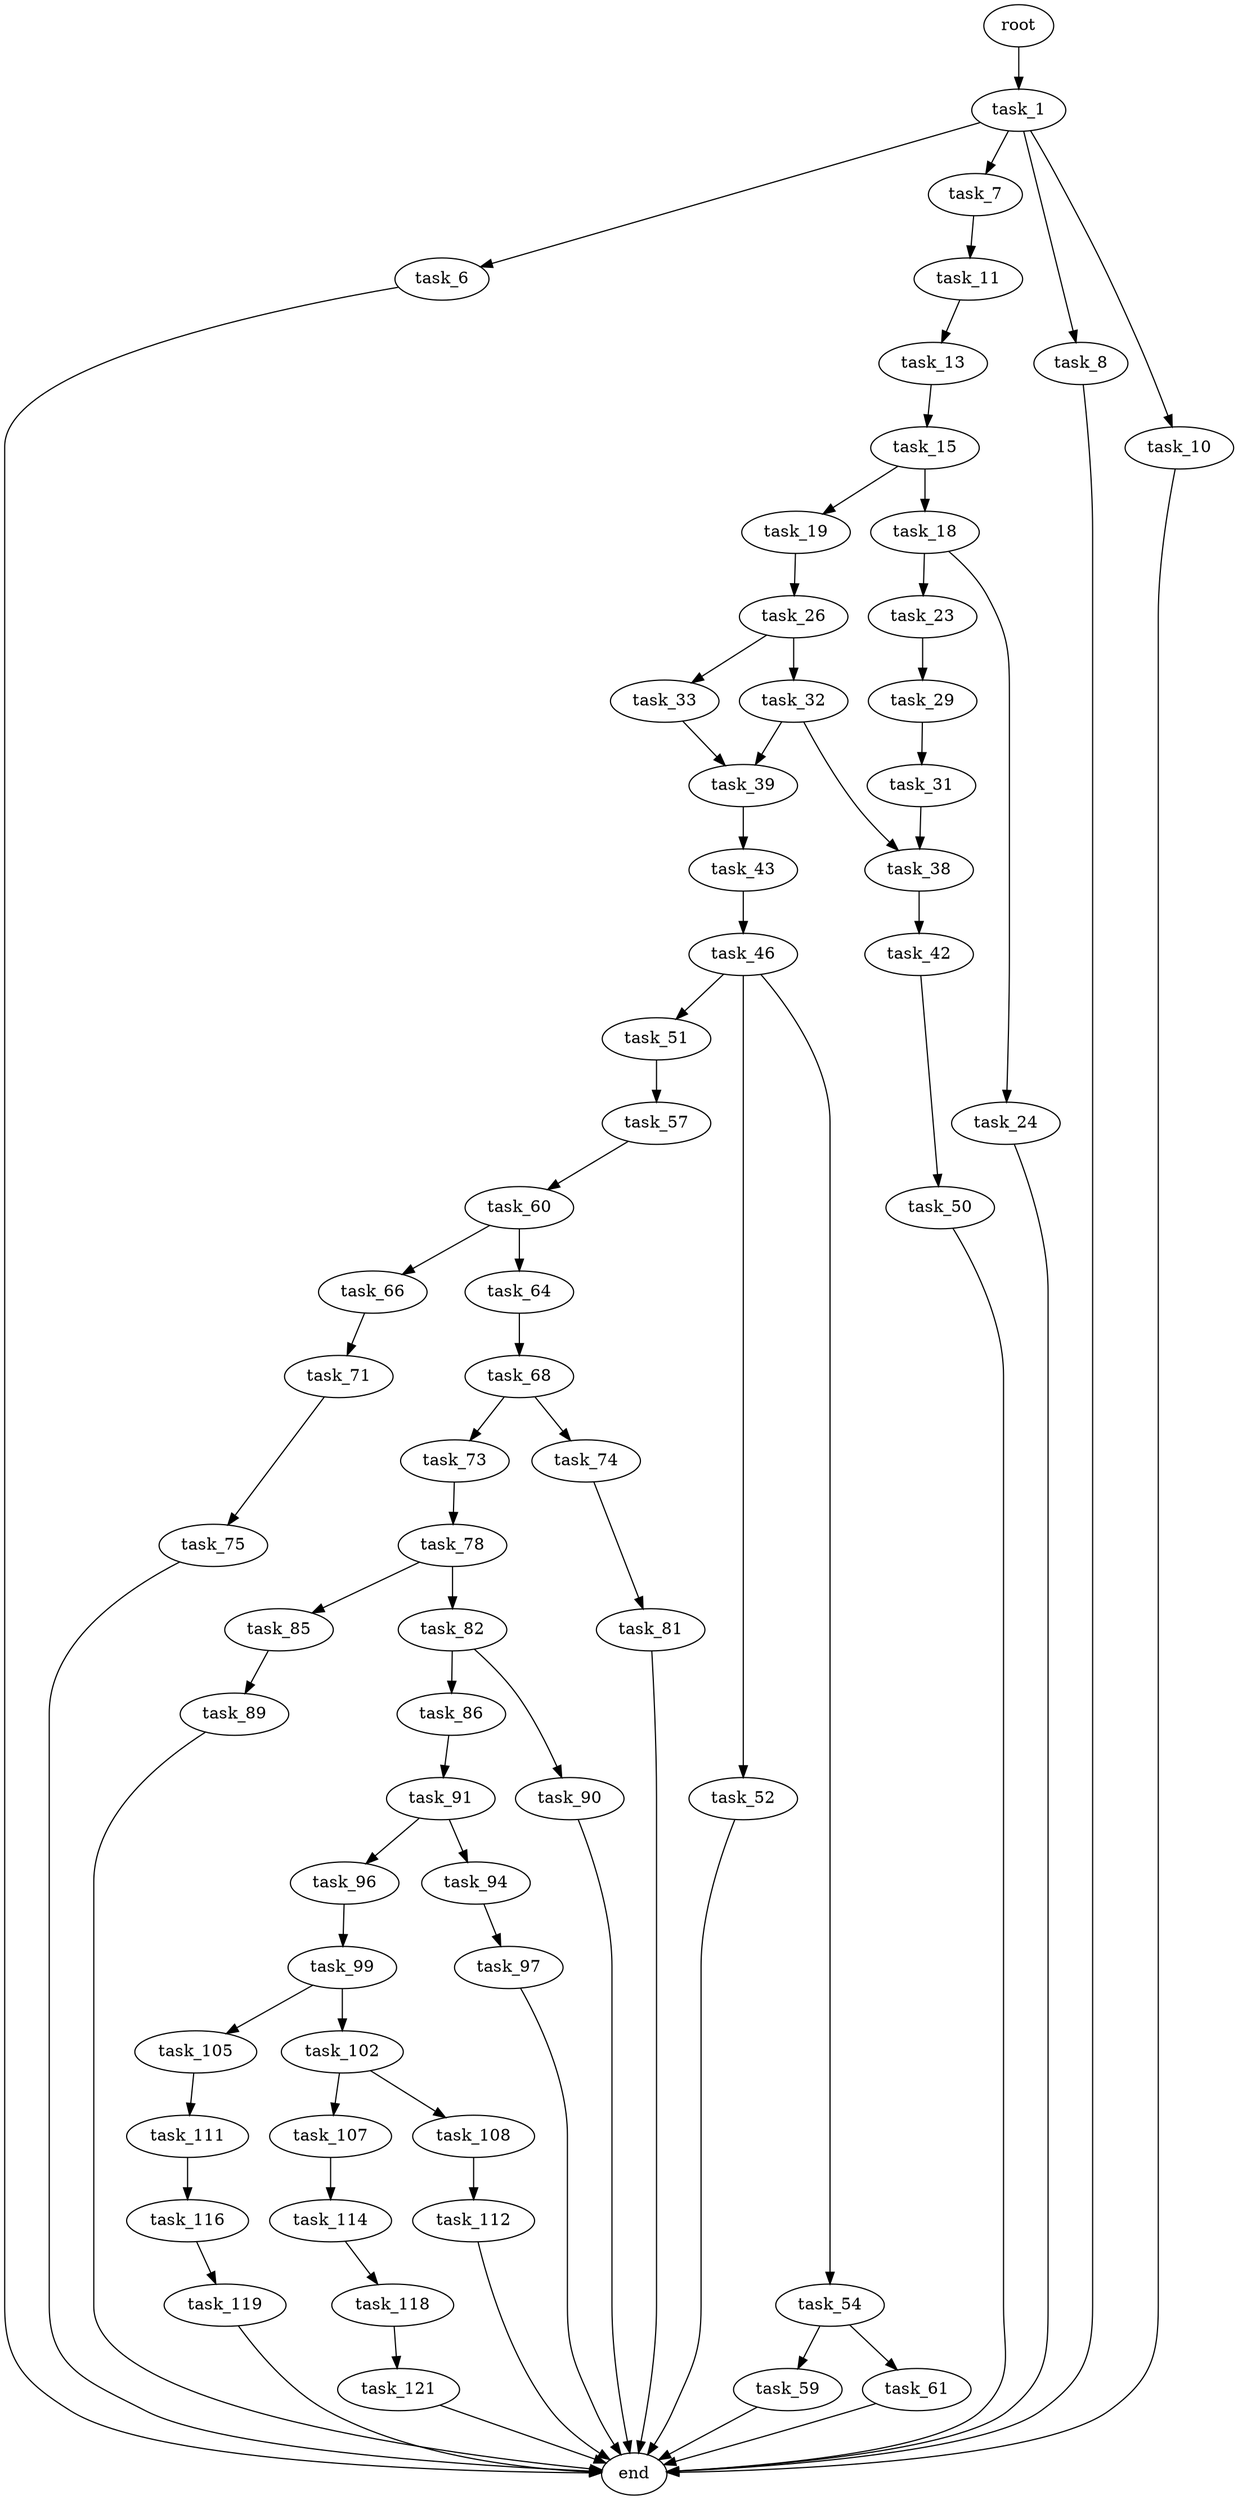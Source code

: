 digraph G {
  root [size="0.000000"];
  task_1 [size="134217728000.000000"];
  task_6 [size="175307103712.000000"];
  task_7 [size="1073741824000.000000"];
  task_8 [size="39216389051.000000"];
  task_10 [size="111413783820.000000"];
  end [size="0.000000"];
  task_11 [size="68719476736.000000"];
  task_13 [size="12309725571.000000"];
  task_15 [size="296736677251.000000"];
  task_18 [size="1419995017722.000000"];
  task_19 [size="671280128532.000000"];
  task_23 [size="68719476736.000000"];
  task_24 [size="28991029248.000000"];
  task_26 [size="70281058422.000000"];
  task_29 [size="30222426658.000000"];
  task_32 [size="231928233984.000000"];
  task_33 [size="782757789696.000000"];
  task_31 [size="13071536008.000000"];
  task_38 [size="17659951319.000000"];
  task_39 [size="782757789696.000000"];
  task_42 [size="1339135726.000000"];
  task_43 [size="168080522172.000000"];
  task_50 [size="24174631256.000000"];
  task_46 [size="82153033569.000000"];
  task_51 [size="4410795962.000000"];
  task_52 [size="1434078479.000000"];
  task_54 [size="8589934592.000000"];
  task_57 [size="17097353816.000000"];
  task_59 [size="14270058103.000000"];
  task_61 [size="44648002020.000000"];
  task_60 [size="274471950163.000000"];
  task_64 [size="491377447756.000000"];
  task_66 [size="673552668984.000000"];
  task_68 [size="17044755971.000000"];
  task_71 [size="3140959079.000000"];
  task_73 [size="1091211039223.000000"];
  task_74 [size="804651695588.000000"];
  task_75 [size="368293445632.000000"];
  task_78 [size="782757789696.000000"];
  task_81 [size="1073741824000.000000"];
  task_82 [size="268189709164.000000"];
  task_85 [size="1020317896879.000000"];
  task_86 [size="68719476736.000000"];
  task_90 [size="3203207456.000000"];
  task_89 [size="371332342212.000000"];
  task_91 [size="28991029248.000000"];
  task_94 [size="747847374196.000000"];
  task_96 [size="134217728000.000000"];
  task_97 [size="5306398035.000000"];
  task_99 [size="26300292372.000000"];
  task_102 [size="2030148726.000000"];
  task_105 [size="8589934592.000000"];
  task_107 [size="5182261272.000000"];
  task_108 [size="8484397282.000000"];
  task_111 [size="1827048175.000000"];
  task_114 [size="245576952797.000000"];
  task_112 [size="4547873725.000000"];
  task_116 [size="28991029248.000000"];
  task_118 [size="63283950244.000000"];
  task_119 [size="12262155021.000000"];
  task_121 [size="28991029248.000000"];

  root -> task_1 [size="1.000000"];
  task_1 -> task_6 [size="209715200.000000"];
  task_1 -> task_7 [size="209715200.000000"];
  task_1 -> task_8 [size="209715200.000000"];
  task_1 -> task_10 [size="209715200.000000"];
  task_6 -> end [size="1.000000"];
  task_7 -> task_11 [size="838860800.000000"];
  task_8 -> end [size="1.000000"];
  task_10 -> end [size="1.000000"];
  task_11 -> task_13 [size="134217728.000000"];
  task_13 -> task_15 [size="209715200.000000"];
  task_15 -> task_18 [size="838860800.000000"];
  task_15 -> task_19 [size="838860800.000000"];
  task_18 -> task_23 [size="838860800.000000"];
  task_18 -> task_24 [size="838860800.000000"];
  task_19 -> task_26 [size="536870912.000000"];
  task_23 -> task_29 [size="134217728.000000"];
  task_24 -> end [size="1.000000"];
  task_26 -> task_32 [size="209715200.000000"];
  task_26 -> task_33 [size="209715200.000000"];
  task_29 -> task_31 [size="536870912.000000"];
  task_32 -> task_38 [size="301989888.000000"];
  task_32 -> task_39 [size="301989888.000000"];
  task_33 -> task_39 [size="679477248.000000"];
  task_31 -> task_38 [size="301989888.000000"];
  task_38 -> task_42 [size="411041792.000000"];
  task_39 -> task_43 [size="679477248.000000"];
  task_42 -> task_50 [size="33554432.000000"];
  task_43 -> task_46 [size="134217728.000000"];
  task_50 -> end [size="1.000000"];
  task_46 -> task_51 [size="75497472.000000"];
  task_46 -> task_52 [size="75497472.000000"];
  task_46 -> task_54 [size="75497472.000000"];
  task_51 -> task_57 [size="75497472.000000"];
  task_52 -> end [size="1.000000"];
  task_54 -> task_59 [size="33554432.000000"];
  task_54 -> task_61 [size="33554432.000000"];
  task_57 -> task_60 [size="838860800.000000"];
  task_59 -> end [size="1.000000"];
  task_61 -> end [size="1.000000"];
  task_60 -> task_64 [size="209715200.000000"];
  task_60 -> task_66 [size="209715200.000000"];
  task_64 -> task_68 [size="536870912.000000"];
  task_66 -> task_71 [size="536870912.000000"];
  task_68 -> task_73 [size="679477248.000000"];
  task_68 -> task_74 [size="679477248.000000"];
  task_71 -> task_75 [size="75497472.000000"];
  task_73 -> task_78 [size="838860800.000000"];
  task_74 -> task_81 [size="536870912.000000"];
  task_75 -> end [size="1.000000"];
  task_78 -> task_82 [size="679477248.000000"];
  task_78 -> task_85 [size="679477248.000000"];
  task_81 -> end [size="1.000000"];
  task_82 -> task_86 [size="536870912.000000"];
  task_82 -> task_90 [size="536870912.000000"];
  task_85 -> task_89 [size="838860800.000000"];
  task_86 -> task_91 [size="134217728.000000"];
  task_90 -> end [size="1.000000"];
  task_89 -> end [size="1.000000"];
  task_91 -> task_94 [size="75497472.000000"];
  task_91 -> task_96 [size="75497472.000000"];
  task_94 -> task_97 [size="536870912.000000"];
  task_96 -> task_99 [size="209715200.000000"];
  task_97 -> end [size="1.000000"];
  task_99 -> task_102 [size="536870912.000000"];
  task_99 -> task_105 [size="536870912.000000"];
  task_102 -> task_107 [size="33554432.000000"];
  task_102 -> task_108 [size="33554432.000000"];
  task_105 -> task_111 [size="33554432.000000"];
  task_107 -> task_114 [size="411041792.000000"];
  task_108 -> task_112 [size="411041792.000000"];
  task_111 -> task_116 [size="134217728.000000"];
  task_114 -> task_118 [size="838860800.000000"];
  task_112 -> end [size="1.000000"];
  task_116 -> task_119 [size="75497472.000000"];
  task_118 -> task_121 [size="209715200.000000"];
  task_119 -> end [size="1.000000"];
  task_121 -> end [size="1.000000"];
}
